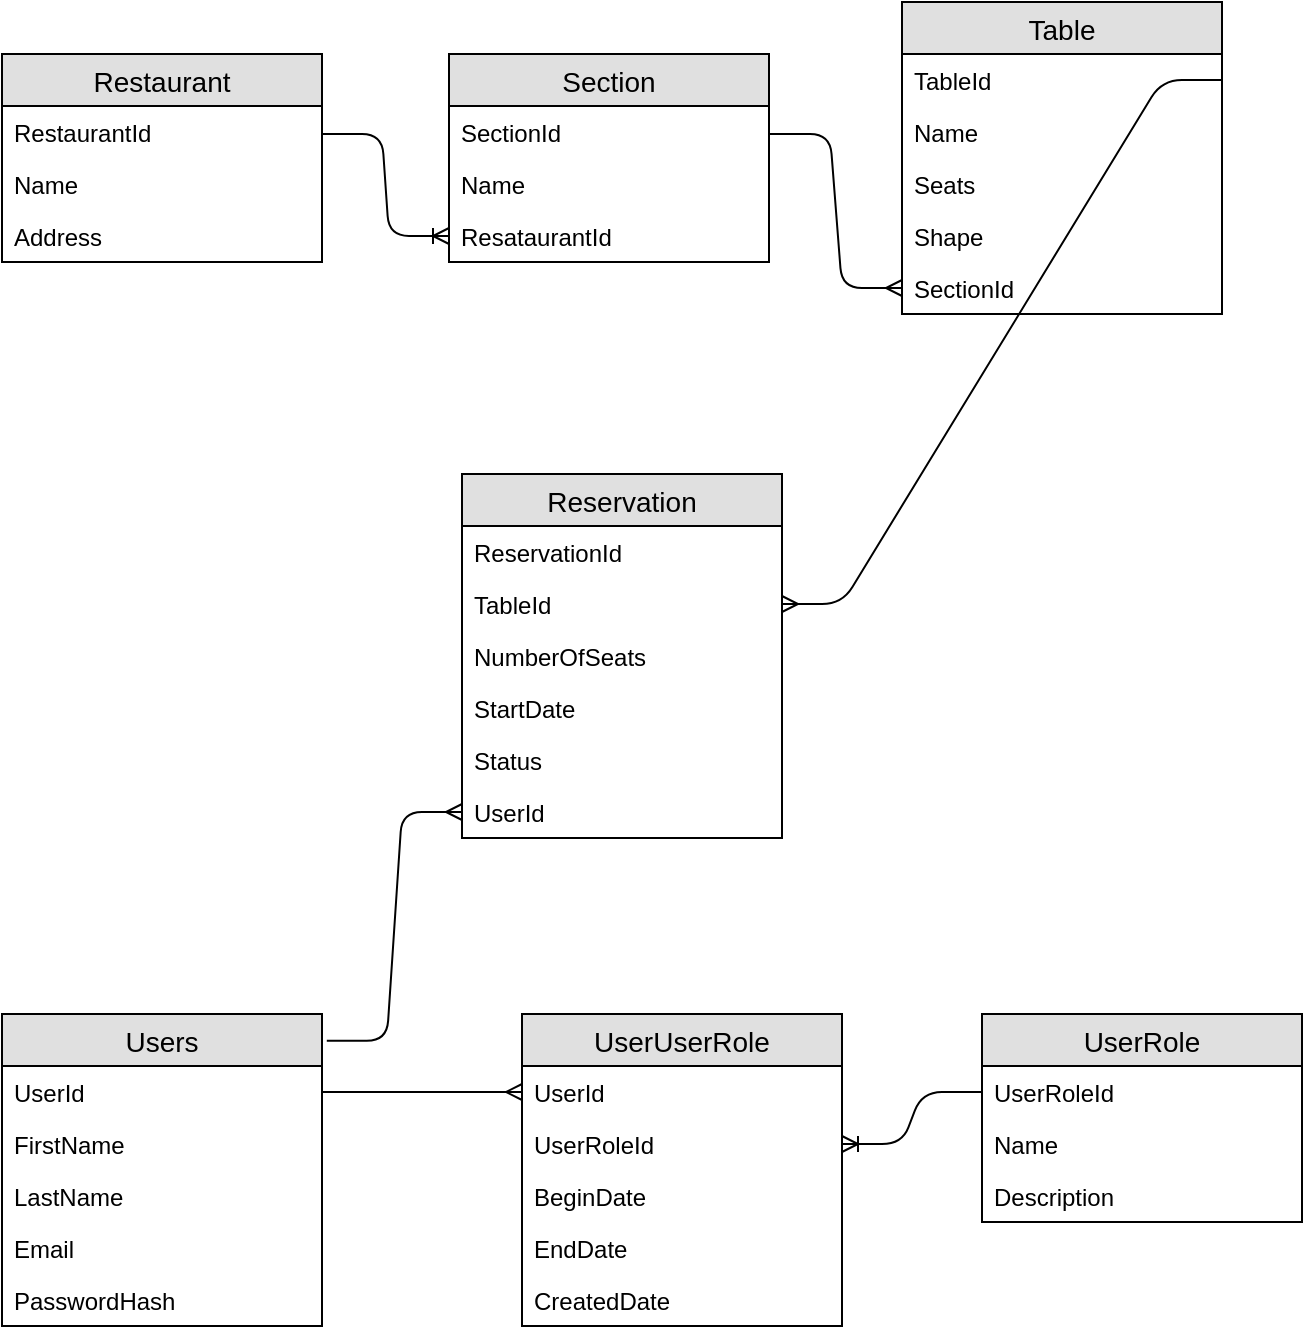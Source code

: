 <mxfile version="12.6.4" type="device"><diagram id="NiDHljR4YvLXTZWGDyYP" name="Page-1"><mxGraphModel dx="768" dy="692" grid="1" gridSize="10" guides="1" tooltips="1" connect="1" arrows="1" fold="1" page="1" pageScale="1" pageWidth="827" pageHeight="1169" math="0" shadow="0"><root><mxCell id="0"/><mxCell id="1" parent="0"/><mxCell id="KciM4cBEctkQ_arOEdYS-2" value="Restaurant" style="swimlane;fontStyle=0;childLayout=stackLayout;horizontal=1;startSize=26;fillColor=#e0e0e0;horizontalStack=0;resizeParent=1;resizeParentMax=0;resizeLast=0;collapsible=1;marginBottom=0;swimlaneFillColor=#ffffff;align=center;fontSize=14;" parent="1" vertex="1"><mxGeometry x="110" y="100" width="160" height="104" as="geometry"/></mxCell><mxCell id="KciM4cBEctkQ_arOEdYS-3" value="RestaurantId" style="text;strokeColor=none;fillColor=none;spacingLeft=4;spacingRight=4;overflow=hidden;rotatable=0;points=[[0,0.5],[1,0.5]];portConstraint=eastwest;fontSize=12;" parent="KciM4cBEctkQ_arOEdYS-2" vertex="1"><mxGeometry y="26" width="160" height="26" as="geometry"/></mxCell><mxCell id="KciM4cBEctkQ_arOEdYS-4" value="Name" style="text;strokeColor=none;fillColor=none;spacingLeft=4;spacingRight=4;overflow=hidden;rotatable=0;points=[[0,0.5],[1,0.5]];portConstraint=eastwest;fontSize=12;" parent="KciM4cBEctkQ_arOEdYS-2" vertex="1"><mxGeometry y="52" width="160" height="26" as="geometry"/></mxCell><mxCell id="KciM4cBEctkQ_arOEdYS-5" value="Address" style="text;strokeColor=none;fillColor=none;spacingLeft=4;spacingRight=4;overflow=hidden;rotatable=0;points=[[0,0.5],[1,0.5]];portConstraint=eastwest;fontSize=12;" parent="KciM4cBEctkQ_arOEdYS-2" vertex="1"><mxGeometry y="78" width="160" height="26" as="geometry"/></mxCell><mxCell id="KciM4cBEctkQ_arOEdYS-7" value="Table" style="swimlane;fontStyle=0;childLayout=stackLayout;horizontal=1;startSize=26;fillColor=#e0e0e0;horizontalStack=0;resizeParent=1;resizeParentMax=0;resizeLast=0;collapsible=1;marginBottom=0;swimlaneFillColor=#ffffff;align=center;fontSize=14;" parent="1" vertex="1"><mxGeometry x="560" y="74" width="160" height="156" as="geometry"/></mxCell><mxCell id="KciM4cBEctkQ_arOEdYS-8" value="TableId" style="text;strokeColor=none;fillColor=none;spacingLeft=4;spacingRight=4;overflow=hidden;rotatable=0;points=[[0,0.5],[1,0.5]];portConstraint=eastwest;fontSize=12;" parent="KciM4cBEctkQ_arOEdYS-7" vertex="1"><mxGeometry y="26" width="160" height="26" as="geometry"/></mxCell><mxCell id="KciM4cBEctkQ_arOEdYS-38" value="Name" style="text;strokeColor=none;fillColor=none;spacingLeft=4;spacingRight=4;overflow=hidden;rotatable=0;points=[[0,0.5],[1,0.5]];portConstraint=eastwest;fontSize=12;" parent="KciM4cBEctkQ_arOEdYS-7" vertex="1"><mxGeometry y="52" width="160" height="26" as="geometry"/></mxCell><mxCell id="KciM4cBEctkQ_arOEdYS-9" value="Seats" style="text;strokeColor=none;fillColor=none;spacingLeft=4;spacingRight=4;overflow=hidden;rotatable=0;points=[[0,0.5],[1,0.5]];portConstraint=eastwest;fontSize=12;" parent="KciM4cBEctkQ_arOEdYS-7" vertex="1"><mxGeometry y="78" width="160" height="26" as="geometry"/></mxCell><mxCell id="KciM4cBEctkQ_arOEdYS-36" value="Shape" style="text;strokeColor=none;fillColor=none;spacingLeft=4;spacingRight=4;overflow=hidden;rotatable=0;points=[[0,0.5],[1,0.5]];portConstraint=eastwest;fontSize=12;" parent="KciM4cBEctkQ_arOEdYS-7" vertex="1"><mxGeometry y="104" width="160" height="26" as="geometry"/></mxCell><mxCell id="KciM4cBEctkQ_arOEdYS-11" value="SectionId" style="text;strokeColor=none;fillColor=none;spacingLeft=4;spacingRight=4;overflow=hidden;rotatable=0;points=[[0,0.5],[1,0.5]];portConstraint=eastwest;fontSize=12;" parent="KciM4cBEctkQ_arOEdYS-7" vertex="1"><mxGeometry y="130" width="160" height="26" as="geometry"/></mxCell><mxCell id="KciM4cBEctkQ_arOEdYS-15" value="Reservation" style="swimlane;fontStyle=0;childLayout=stackLayout;horizontal=1;startSize=26;fillColor=#e0e0e0;horizontalStack=0;resizeParent=1;resizeParentMax=0;resizeLast=0;collapsible=1;marginBottom=0;swimlaneFillColor=#ffffff;align=center;fontSize=14;" parent="1" vertex="1"><mxGeometry x="340" y="310" width="160" height="182" as="geometry"/></mxCell><mxCell id="KciM4cBEctkQ_arOEdYS-16" value="ReservationId" style="text;strokeColor=none;fillColor=none;spacingLeft=4;spacingRight=4;overflow=hidden;rotatable=0;points=[[0,0.5],[1,0.5]];portConstraint=eastwest;fontSize=12;" parent="KciM4cBEctkQ_arOEdYS-15" vertex="1"><mxGeometry y="26" width="160" height="26" as="geometry"/></mxCell><mxCell id="KciM4cBEctkQ_arOEdYS-18" value="TableId" style="text;strokeColor=none;fillColor=none;spacingLeft=4;spacingRight=4;overflow=hidden;rotatable=0;points=[[0,0.5],[1,0.5]];portConstraint=eastwest;fontSize=12;" parent="KciM4cBEctkQ_arOEdYS-15" vertex="1"><mxGeometry y="52" width="160" height="26" as="geometry"/></mxCell><mxCell id="KciM4cBEctkQ_arOEdYS-19" value="NumberOfSeats&#10;" style="text;strokeColor=none;fillColor=none;spacingLeft=4;spacingRight=4;overflow=hidden;rotatable=0;points=[[0,0.5],[1,0.5]];portConstraint=eastwest;fontSize=12;" parent="KciM4cBEctkQ_arOEdYS-15" vertex="1"><mxGeometry y="78" width="160" height="26" as="geometry"/></mxCell><mxCell id="KciM4cBEctkQ_arOEdYS-20" value="StartDate" style="text;strokeColor=none;fillColor=none;spacingLeft=4;spacingRight=4;overflow=hidden;rotatable=0;points=[[0,0.5],[1,0.5]];portConstraint=eastwest;fontSize=12;" parent="KciM4cBEctkQ_arOEdYS-15" vertex="1"><mxGeometry y="104" width="160" height="26" as="geometry"/></mxCell><mxCell id="KciM4cBEctkQ_arOEdYS-40" value="Status" style="text;strokeColor=none;fillColor=none;spacingLeft=4;spacingRight=4;overflow=hidden;rotatable=0;points=[[0,0.5],[1,0.5]];portConstraint=eastwest;fontSize=12;" parent="KciM4cBEctkQ_arOEdYS-15" vertex="1"><mxGeometry y="130" width="160" height="26" as="geometry"/></mxCell><mxCell id="KciM4cBEctkQ_arOEdYS-27" value="UserId" style="text;strokeColor=none;fillColor=none;spacingLeft=4;spacingRight=4;overflow=hidden;rotatable=0;points=[[0,0.5],[1,0.5]];portConstraint=eastwest;fontSize=12;" parent="KciM4cBEctkQ_arOEdYS-15" vertex="1"><mxGeometry y="156" width="160" height="26" as="geometry"/></mxCell><mxCell id="KciM4cBEctkQ_arOEdYS-21" value="Users" style="swimlane;fontStyle=0;childLayout=stackLayout;horizontal=1;startSize=26;fillColor=#e0e0e0;horizontalStack=0;resizeParent=1;resizeParentMax=0;resizeLast=0;collapsible=1;marginBottom=0;swimlaneFillColor=#ffffff;align=center;fontSize=14;" parent="1" vertex="1"><mxGeometry x="110" y="580" width="160" height="156" as="geometry"/></mxCell><mxCell id="KciM4cBEctkQ_arOEdYS-22" value="UserId" style="text;strokeColor=none;fillColor=none;spacingLeft=4;spacingRight=4;overflow=hidden;rotatable=0;points=[[0,0.5],[1,0.5]];portConstraint=eastwest;fontSize=12;" parent="KciM4cBEctkQ_arOEdYS-21" vertex="1"><mxGeometry y="26" width="160" height="26" as="geometry"/></mxCell><mxCell id="KciM4cBEctkQ_arOEdYS-23" value="FirstName" style="text;strokeColor=none;fillColor=none;spacingLeft=4;spacingRight=4;overflow=hidden;rotatable=0;points=[[0,0.5],[1,0.5]];portConstraint=eastwest;fontSize=12;" parent="KciM4cBEctkQ_arOEdYS-21" vertex="1"><mxGeometry y="52" width="160" height="26" as="geometry"/></mxCell><mxCell id="KciM4cBEctkQ_arOEdYS-24" value="LastName" style="text;strokeColor=none;fillColor=none;spacingLeft=4;spacingRight=4;overflow=hidden;rotatable=0;points=[[0,0.5],[1,0.5]];portConstraint=eastwest;fontSize=12;" parent="KciM4cBEctkQ_arOEdYS-21" vertex="1"><mxGeometry y="78" width="160" height="26" as="geometry"/></mxCell><mxCell id="KciM4cBEctkQ_arOEdYS-25" value="Email" style="text;strokeColor=none;fillColor=none;spacingLeft=4;spacingRight=4;overflow=hidden;rotatable=0;points=[[0,0.5],[1,0.5]];portConstraint=eastwest;fontSize=12;" parent="KciM4cBEctkQ_arOEdYS-21" vertex="1"><mxGeometry y="104" width="160" height="26" as="geometry"/></mxCell><mxCell id="KciM4cBEctkQ_arOEdYS-26" value="PasswordHash&#10;" style="text;strokeColor=none;fillColor=none;spacingLeft=4;spacingRight=4;overflow=hidden;rotatable=0;points=[[0,0.5],[1,0.5]];portConstraint=eastwest;fontSize=12;" parent="KciM4cBEctkQ_arOEdYS-21" vertex="1"><mxGeometry y="130" width="160" height="26" as="geometry"/></mxCell><mxCell id="KciM4cBEctkQ_arOEdYS-31" value="Section" style="swimlane;fontStyle=0;childLayout=stackLayout;horizontal=1;startSize=26;fillColor=#e0e0e0;horizontalStack=0;resizeParent=1;resizeParentMax=0;resizeLast=0;collapsible=1;marginBottom=0;swimlaneFillColor=#ffffff;align=center;fontSize=14;" parent="1" vertex="1"><mxGeometry x="333.5" y="100" width="160" height="104" as="geometry"/></mxCell><mxCell id="KciM4cBEctkQ_arOEdYS-32" value="SectionId" style="text;strokeColor=none;fillColor=none;spacingLeft=4;spacingRight=4;overflow=hidden;rotatable=0;points=[[0,0.5],[1,0.5]];portConstraint=eastwest;fontSize=12;" parent="KciM4cBEctkQ_arOEdYS-31" vertex="1"><mxGeometry y="26" width="160" height="26" as="geometry"/></mxCell><mxCell id="KciM4cBEctkQ_arOEdYS-33" value="Name" style="text;strokeColor=none;fillColor=none;spacingLeft=4;spacingRight=4;overflow=hidden;rotatable=0;points=[[0,0.5],[1,0.5]];portConstraint=eastwest;fontSize=12;" parent="KciM4cBEctkQ_arOEdYS-31" vertex="1"><mxGeometry y="52" width="160" height="26" as="geometry"/></mxCell><mxCell id="KciM4cBEctkQ_arOEdYS-34" value="ResataurantId" style="text;strokeColor=none;fillColor=none;spacingLeft=4;spacingRight=4;overflow=hidden;rotatable=0;points=[[0,0.5],[1,0.5]];portConstraint=eastwest;fontSize=12;" parent="KciM4cBEctkQ_arOEdYS-31" vertex="1"><mxGeometry y="78" width="160" height="26" as="geometry"/></mxCell><mxCell id="KciM4cBEctkQ_arOEdYS-43" value="" style="edgeStyle=entityRelationEdgeStyle;fontSize=12;html=1;endArrow=ERoneToMany;entryX=0;entryY=0.5;entryDx=0;entryDy=0;" parent="1" target="KciM4cBEctkQ_arOEdYS-34" edge="1"><mxGeometry width="100" height="100" relative="1" as="geometry"><mxPoint x="270" y="140" as="sourcePoint"/><mxPoint x="320" y="170" as="targetPoint"/></mxGeometry></mxCell><mxCell id="KciM4cBEctkQ_arOEdYS-44" value="" style="edgeStyle=entityRelationEdgeStyle;fontSize=12;html=1;endArrow=ERmany;entryX=0;entryY=0.5;entryDx=0;entryDy=0;" parent="1" target="KciM4cBEctkQ_arOEdYS-11" edge="1"><mxGeometry width="100" height="100" relative="1" as="geometry"><mxPoint x="494" y="140" as="sourcePoint"/><mxPoint x="570" y="140" as="targetPoint"/></mxGeometry></mxCell><mxCell id="KciM4cBEctkQ_arOEdYS-45" value="UserUserRole" style="swimlane;fontStyle=0;childLayout=stackLayout;horizontal=1;startSize=26;fillColor=#e0e0e0;horizontalStack=0;resizeParent=1;resizeParentMax=0;resizeLast=0;collapsible=1;marginBottom=0;swimlaneFillColor=#ffffff;align=center;fontSize=14;" parent="1" vertex="1"><mxGeometry x="370" y="580" width="160" height="156" as="geometry"/></mxCell><mxCell id="KciM4cBEctkQ_arOEdYS-46" value="UserId" style="text;strokeColor=none;fillColor=none;spacingLeft=4;spacingRight=4;overflow=hidden;rotatable=0;points=[[0,0.5],[1,0.5]];portConstraint=eastwest;fontSize=12;" parent="KciM4cBEctkQ_arOEdYS-45" vertex="1"><mxGeometry y="26" width="160" height="26" as="geometry"/></mxCell><mxCell id="KciM4cBEctkQ_arOEdYS-47" value="UserRoleId" style="text;strokeColor=none;fillColor=none;spacingLeft=4;spacingRight=4;overflow=hidden;rotatable=0;points=[[0,0.5],[1,0.5]];portConstraint=eastwest;fontSize=12;" parent="KciM4cBEctkQ_arOEdYS-45" vertex="1"><mxGeometry y="52" width="160" height="26" as="geometry"/></mxCell><mxCell id="KciM4cBEctkQ_arOEdYS-48" value="BeginDate" style="text;strokeColor=none;fillColor=none;spacingLeft=4;spacingRight=4;overflow=hidden;rotatable=0;points=[[0,0.5],[1,0.5]];portConstraint=eastwest;fontSize=12;" parent="KciM4cBEctkQ_arOEdYS-45" vertex="1"><mxGeometry y="78" width="160" height="26" as="geometry"/></mxCell><mxCell id="KciM4cBEctkQ_arOEdYS-58" value="EndDate" style="text;strokeColor=none;fillColor=none;spacingLeft=4;spacingRight=4;overflow=hidden;rotatable=0;points=[[0,0.5],[1,0.5]];portConstraint=eastwest;fontSize=12;" parent="KciM4cBEctkQ_arOEdYS-45" vertex="1"><mxGeometry y="104" width="160" height="26" as="geometry"/></mxCell><mxCell id="KciM4cBEctkQ_arOEdYS-59" value="CreatedDate" style="text;strokeColor=none;fillColor=none;spacingLeft=4;spacingRight=4;overflow=hidden;rotatable=0;points=[[0,0.5],[1,0.5]];portConstraint=eastwest;fontSize=12;" parent="KciM4cBEctkQ_arOEdYS-45" vertex="1"><mxGeometry y="130" width="160" height="26" as="geometry"/></mxCell><mxCell id="KciM4cBEctkQ_arOEdYS-49" value="UserRole" style="swimlane;fontStyle=0;childLayout=stackLayout;horizontal=1;startSize=26;fillColor=#e0e0e0;horizontalStack=0;resizeParent=1;resizeParentMax=0;resizeLast=0;collapsible=1;marginBottom=0;swimlaneFillColor=#ffffff;align=center;fontSize=14;" parent="1" vertex="1"><mxGeometry x="600" y="580" width="160" height="104" as="geometry"/></mxCell><mxCell id="KciM4cBEctkQ_arOEdYS-50" value="UserRoleId" style="text;strokeColor=none;fillColor=none;spacingLeft=4;spacingRight=4;overflow=hidden;rotatable=0;points=[[0,0.5],[1,0.5]];portConstraint=eastwest;fontSize=12;" parent="KciM4cBEctkQ_arOEdYS-49" vertex="1"><mxGeometry y="26" width="160" height="26" as="geometry"/></mxCell><mxCell id="KciM4cBEctkQ_arOEdYS-51" value="Name" style="text;strokeColor=none;fillColor=none;spacingLeft=4;spacingRight=4;overflow=hidden;rotatable=0;points=[[0,0.5],[1,0.5]];portConstraint=eastwest;fontSize=12;" parent="KciM4cBEctkQ_arOEdYS-49" vertex="1"><mxGeometry y="52" width="160" height="26" as="geometry"/></mxCell><mxCell id="KciM4cBEctkQ_arOEdYS-52" value="Description" style="text;strokeColor=none;fillColor=none;spacingLeft=4;spacingRight=4;overflow=hidden;rotatable=0;points=[[0,0.5],[1,0.5]];portConstraint=eastwest;fontSize=12;" parent="KciM4cBEctkQ_arOEdYS-49" vertex="1"><mxGeometry y="78" width="160" height="26" as="geometry"/></mxCell><mxCell id="KciM4cBEctkQ_arOEdYS-60" value="" style="edgeStyle=entityRelationEdgeStyle;fontSize=12;html=1;endArrow=ERoneToMany;" parent="1" source="KciM4cBEctkQ_arOEdYS-50" target="KciM4cBEctkQ_arOEdYS-47" edge="1"><mxGeometry width="100" height="100" relative="1" as="geometry"><mxPoint x="70" y="860" as="sourcePoint"/><mxPoint x="170" y="760" as="targetPoint"/></mxGeometry></mxCell><mxCell id="KciM4cBEctkQ_arOEdYS-65" value="" style="edgeStyle=entityRelationEdgeStyle;fontSize=12;html=1;endArrow=ERmany;exitX=1.015;exitY=0.086;exitDx=0;exitDy=0;exitPerimeter=0;entryX=0;entryY=0.5;entryDx=0;entryDy=0;" parent="1" source="KciM4cBEctkQ_arOEdYS-21" target="KciM4cBEctkQ_arOEdYS-27" edge="1"><mxGeometry width="100" height="100" relative="1" as="geometry"><mxPoint x="330" y="530" as="sourcePoint"/><mxPoint x="430" y="430" as="targetPoint"/></mxGeometry></mxCell><mxCell id="KciM4cBEctkQ_arOEdYS-66" value="" style="edgeStyle=entityRelationEdgeStyle;fontSize=12;html=1;endArrow=ERmany;exitX=1;exitY=0.5;exitDx=0;exitDy=0;" parent="1" source="KciM4cBEctkQ_arOEdYS-8" target="KciM4cBEctkQ_arOEdYS-18" edge="1"><mxGeometry width="100" height="100" relative="1" as="geometry"><mxPoint x="570" y="340" as="sourcePoint"/><mxPoint x="670" y="240" as="targetPoint"/></mxGeometry></mxCell><mxCell id="KciM4cBEctkQ_arOEdYS-69" value="" style="edgeStyle=entityRelationEdgeStyle;fontSize=12;html=1;endArrow=ERmany;exitX=1;exitY=0.5;exitDx=0;exitDy=0;entryX=0;entryY=0.5;entryDx=0;entryDy=0;" parent="1" source="KciM4cBEctkQ_arOEdYS-22" target="KciM4cBEctkQ_arOEdYS-46" edge="1"><mxGeometry width="100" height="100" relative="1" as="geometry"><mxPoint x="250" y="760" as="sourcePoint"/><mxPoint x="350" y="660" as="targetPoint"/></mxGeometry></mxCell></root></mxGraphModel></diagram></mxfile>